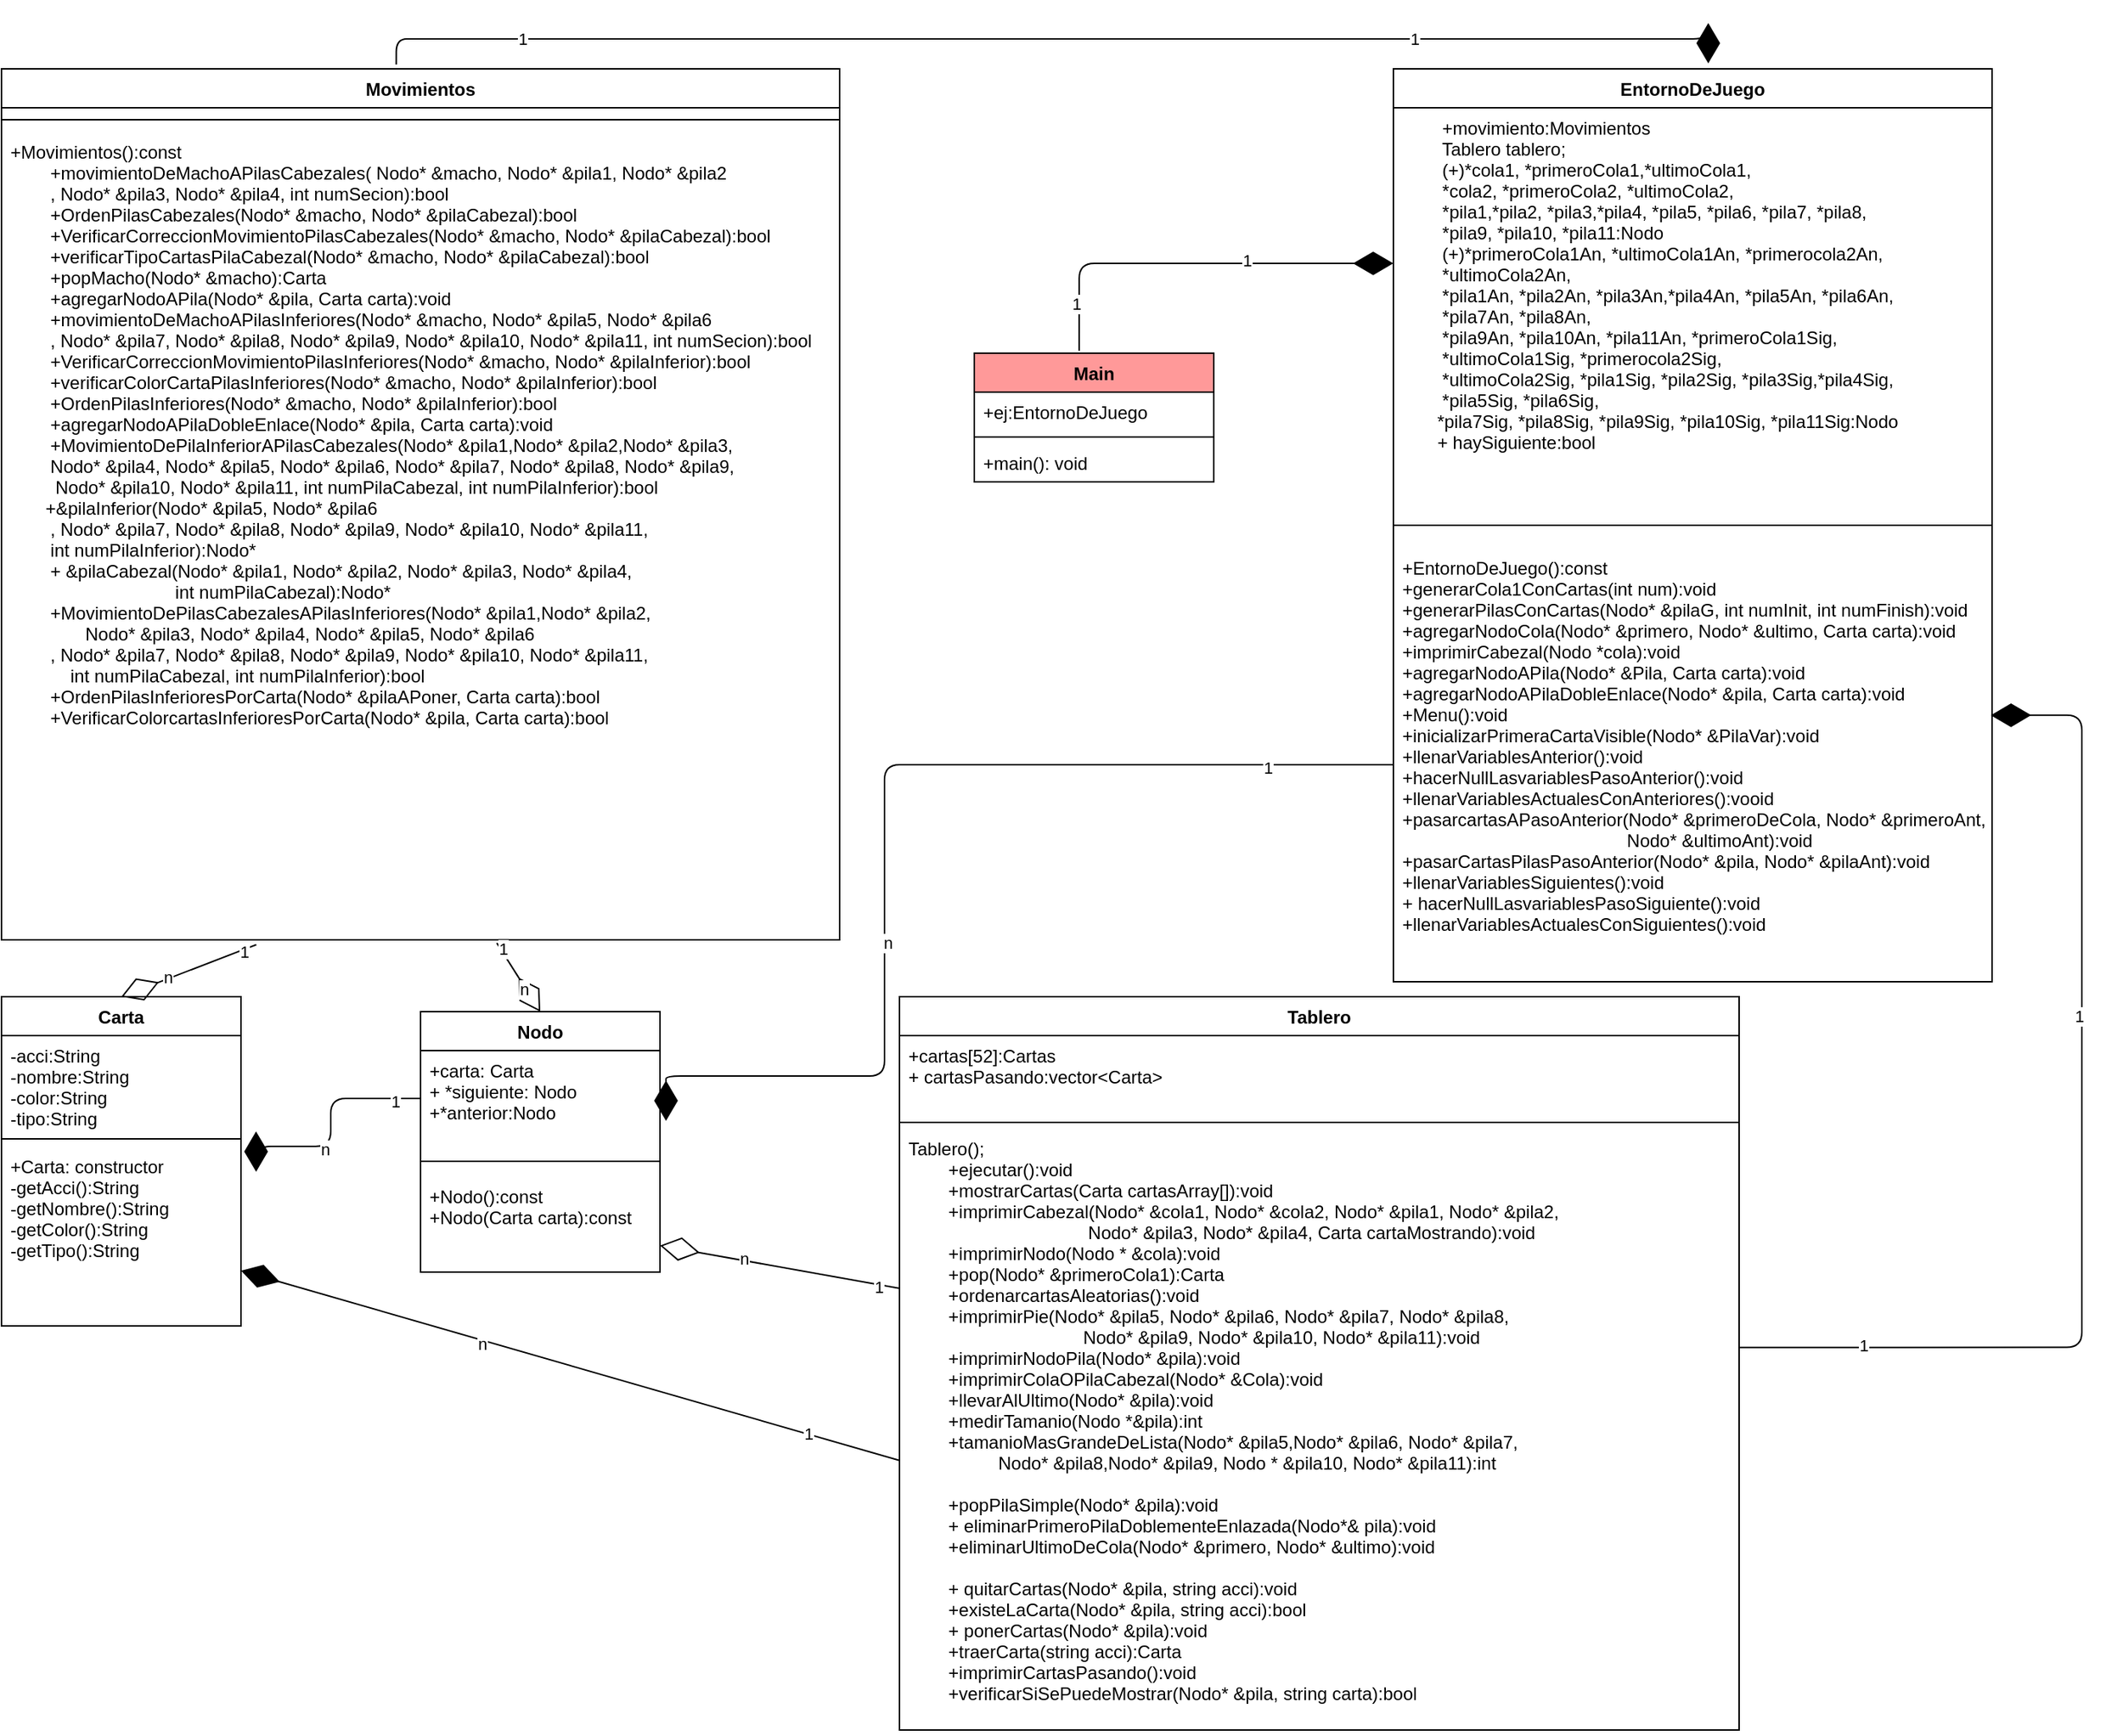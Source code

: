 <mxfile version="13.9.9" type="device"><diagram id="C5RBs43oDa-KdzZeNtuy" name="Page-1"><mxGraphModel dx="1673" dy="967" grid="1" gridSize="10" guides="1" tooltips="1" connect="1" arrows="1" fold="1" page="1" pageScale="1" pageWidth="827" pageHeight="1169" math="0" shadow="0"><root><mxCell id="WIyWlLk6GJQsqaUBKTNV-0"/><mxCell id="WIyWlLk6GJQsqaUBKTNV-1" parent="WIyWlLk6GJQsqaUBKTNV-0"/><mxCell id="x6oWoyoot9F923T2X3vi-0" value="Main" style="swimlane;fontStyle=1;align=center;verticalAlign=top;childLayout=stackLayout;horizontal=1;startSize=26;horizontalStack=0;resizeParent=1;resizeParentMax=0;resizeLast=0;collapsible=1;marginBottom=0;fillColor=#FF9999;" parent="WIyWlLk6GJQsqaUBKTNV-1" vertex="1"><mxGeometry x="770" y="240" width="160" height="86" as="geometry"/></mxCell><mxCell id="x6oWoyoot9F923T2X3vi-1" value="+ej:EntornoDeJuego" style="text;strokeColor=none;fillColor=none;align=left;verticalAlign=top;spacingLeft=4;spacingRight=4;overflow=hidden;rotatable=0;points=[[0,0.5],[1,0.5]];portConstraint=eastwest;" parent="x6oWoyoot9F923T2X3vi-0" vertex="1"><mxGeometry y="26" width="160" height="26" as="geometry"/></mxCell><mxCell id="x6oWoyoot9F923T2X3vi-2" value="" style="line;strokeWidth=1;fillColor=none;align=left;verticalAlign=middle;spacingTop=-1;spacingLeft=3;spacingRight=3;rotatable=0;labelPosition=right;points=[];portConstraint=eastwest;" parent="x6oWoyoot9F923T2X3vi-0" vertex="1"><mxGeometry y="52" width="160" height="8" as="geometry"/></mxCell><mxCell id="x6oWoyoot9F923T2X3vi-3" value="+main(): void" style="text;strokeColor=none;fillColor=none;align=left;verticalAlign=top;spacingLeft=4;spacingRight=4;overflow=hidden;rotatable=0;points=[[0,0.5],[1,0.5]];portConstraint=eastwest;" parent="x6oWoyoot9F923T2X3vi-0" vertex="1"><mxGeometry y="60" width="160" height="26" as="geometry"/></mxCell><mxCell id="x6oWoyoot9F923T2X3vi-4" value="Tablero" style="swimlane;fontStyle=1;align=center;verticalAlign=top;childLayout=stackLayout;horizontal=1;startSize=26;horizontalStack=0;resizeParent=1;resizeParentMax=0;resizeLast=0;collapsible=1;marginBottom=0;" parent="WIyWlLk6GJQsqaUBKTNV-1" vertex="1"><mxGeometry x="720" y="670" width="561" height="490" as="geometry"/></mxCell><mxCell id="x6oWoyoot9F923T2X3vi-5" value="+cartas[52]:Cartas&#10;+ cartasPasando:vector&lt;Carta&gt;" style="text;strokeColor=none;fillColor=none;align=left;verticalAlign=top;spacingLeft=4;spacingRight=4;overflow=hidden;rotatable=0;points=[[0,0.5],[1,0.5]];portConstraint=eastwest;" parent="x6oWoyoot9F923T2X3vi-4" vertex="1"><mxGeometry y="26" width="561" height="54" as="geometry"/></mxCell><mxCell id="x6oWoyoot9F923T2X3vi-6" value="" style="line;strokeWidth=1;fillColor=none;align=left;verticalAlign=middle;spacingTop=-1;spacingLeft=3;spacingRight=3;rotatable=0;labelPosition=right;points=[];portConstraint=eastwest;" parent="x6oWoyoot9F923T2X3vi-4" vertex="1"><mxGeometry y="80" width="561" height="8" as="geometry"/></mxCell><mxCell id="x6oWoyoot9F923T2X3vi-7" value="Tablero();&#10;        +ejecutar():void&#10;        +mostrarCartas(Carta cartasArray[]):void&#10;        +imprimirCabezal(Nodo* &amp;cola1, Nodo* &amp;cola2, Nodo* &amp;pila1, Nodo* &amp;pila2, &#10;                                    Nodo* &amp;pila3, Nodo* &amp;pila4, Carta cartaMostrando):void&#10;        +imprimirNodo(Nodo * &amp;cola):void&#10;        +pop(Nodo* &amp;primeroCola1):Carta&#10;        +ordenarcartasAleatorias():void&#10;        +imprimirPie(Nodo* &amp;pila5, Nodo* &amp;pila6, Nodo* &amp;pila7, Nodo* &amp;pila8, &#10;                                   Nodo* &amp;pila9, Nodo* &amp;pila10, Nodo* &amp;pila11):void&#10;        +imprimirNodoPila(Nodo* &amp;pila):void&#10;        +imprimirColaOPilaCabezal(Nodo* &amp;Cola):void&#10;        +llevarAlUltimo(Nodo* &amp;pila):void&#10;        +medirTamanio(Nodo *&amp;pila):int&#10;        +tamanioMasGrandeDeLista(Nodo* &amp;pila5,Nodo* &amp;pila6, Nodo* &amp;pila7, &#10;                  Nodo* &amp;pila8,Nodo* &amp;pila9, Nodo * &amp;pila10, Nodo* &amp;pila11):int&#10;        &#10;        +popPilaSimple(Nodo* &amp;pila):void&#10;        + eliminarPrimeroPilaDoblementeEnlazada(Nodo*&amp; pila):void&#10;        +eliminarUltimoDeCola(Nodo* &amp;primero, Nodo* &amp;ultimo):void&#10;&#10;        + quitarCartas(Nodo* &amp;pila, string acci):void&#10;        +existeLaCarta(Nodo* &amp;pila, string acci):bool&#10;        + ponerCartas(Nodo* &amp;pila):void&#10;        +traerCarta(string acci):Carta&#10;        +imprimirCartasPasando():void&#10;        +verificarSiSePuedeMostrar(Nodo* &amp;pila, string carta):bool" style="text;strokeColor=none;fillColor=none;align=left;verticalAlign=top;spacingLeft=4;spacingRight=4;overflow=hidden;rotatable=0;points=[[0,0.5],[1,0.5]];portConstraint=eastwest;" parent="x6oWoyoot9F923T2X3vi-4" vertex="1"><mxGeometry y="88" width="561" height="402" as="geometry"/></mxCell><mxCell id="981tE4igqkJsQbnCJtoW-1" value="Nodo" style="swimlane;fontStyle=1;align=center;verticalAlign=top;childLayout=stackLayout;horizontal=1;startSize=26;horizontalStack=0;resizeParent=1;resizeParentMax=0;resizeLast=0;collapsible=1;marginBottom=0;" vertex="1" parent="WIyWlLk6GJQsqaUBKTNV-1"><mxGeometry x="400" y="680" width="160" height="174" as="geometry"/></mxCell><mxCell id="981tE4igqkJsQbnCJtoW-2" value="+carta: Carta&#10;+ *siguiente: Nodo&#10;+*anterior:Nodo" style="text;strokeColor=none;fillColor=none;align=left;verticalAlign=top;spacingLeft=4;spacingRight=4;overflow=hidden;rotatable=0;points=[[0,0.5],[1,0.5]];portConstraint=eastwest;" vertex="1" parent="981tE4igqkJsQbnCJtoW-1"><mxGeometry y="26" width="160" height="64" as="geometry"/></mxCell><mxCell id="981tE4igqkJsQbnCJtoW-3" value="" style="line;strokeWidth=1;fillColor=none;align=left;verticalAlign=middle;spacingTop=-1;spacingLeft=3;spacingRight=3;rotatable=0;labelPosition=right;points=[];portConstraint=eastwest;" vertex="1" parent="981tE4igqkJsQbnCJtoW-1"><mxGeometry y="90" width="160" height="20" as="geometry"/></mxCell><mxCell id="981tE4igqkJsQbnCJtoW-5" value="+Nodo():const&#10;+Nodo(Carta carta):const" style="text;strokeColor=none;fillColor=none;align=left;verticalAlign=top;spacingLeft=4;spacingRight=4;overflow=hidden;rotatable=0;points=[[0,0.5],[1,0.5]];portConstraint=eastwest;" vertex="1" parent="981tE4igqkJsQbnCJtoW-1"><mxGeometry y="110" width="160" height="64" as="geometry"/></mxCell><mxCell id="981tE4igqkJsQbnCJtoW-6" value="Carta" style="swimlane;fontStyle=1;align=center;verticalAlign=top;childLayout=stackLayout;horizontal=1;startSize=26;horizontalStack=0;resizeParent=1;resizeParentMax=0;resizeLast=0;collapsible=1;marginBottom=0;" vertex="1" parent="WIyWlLk6GJQsqaUBKTNV-1"><mxGeometry x="120" y="670" width="160" height="220" as="geometry"/></mxCell><mxCell id="981tE4igqkJsQbnCJtoW-7" value="-acci:String&#10;-nombre:String&#10;-color:String&#10;-tipo:String" style="text;strokeColor=none;fillColor=none;align=left;verticalAlign=top;spacingLeft=4;spacingRight=4;overflow=hidden;rotatable=0;points=[[0,0.5],[1,0.5]];portConstraint=eastwest;" vertex="1" parent="981tE4igqkJsQbnCJtoW-6"><mxGeometry y="26" width="160" height="64" as="geometry"/></mxCell><mxCell id="981tE4igqkJsQbnCJtoW-8" value="" style="line;strokeWidth=1;fillColor=none;align=left;verticalAlign=middle;spacingTop=-1;spacingLeft=3;spacingRight=3;rotatable=0;labelPosition=right;points=[];portConstraint=eastwest;" vertex="1" parent="981tE4igqkJsQbnCJtoW-6"><mxGeometry y="90" width="160" height="10" as="geometry"/></mxCell><mxCell id="981tE4igqkJsQbnCJtoW-9" value="+Carta: constructor&#10;-getAcci():String&#10;-getNombre():String&#10;-getColor():String&#10;-getTipo():String" style="text;strokeColor=none;fillColor=none;align=left;verticalAlign=top;spacingLeft=4;spacingRight=4;overflow=hidden;rotatable=0;points=[[0,0.5],[1,0.5]];portConstraint=eastwest;" vertex="1" parent="981tE4igqkJsQbnCJtoW-6"><mxGeometry y="100" width="160" height="120" as="geometry"/></mxCell><mxCell id="981tE4igqkJsQbnCJtoW-10" value="" style="endArrow=diamondThin;endFill=1;endSize=24;html=1;entryX=1.063;entryY=1;entryDx=0;entryDy=0;entryPerimeter=0;edgeStyle=orthogonalEdgeStyle;" edge="1" parent="WIyWlLk6GJQsqaUBKTNV-1" source="981tE4igqkJsQbnCJtoW-2" target="981tE4igqkJsQbnCJtoW-7"><mxGeometry width="160" relative="1" as="geometry"><mxPoint x="1140" y="990" as="sourcePoint"/><mxPoint x="1310" y="990" as="targetPoint"/></mxGeometry></mxCell><mxCell id="981tE4igqkJsQbnCJtoW-11" value="1" style="edgeLabel;html=1;align=center;verticalAlign=middle;resizable=0;points=[];" vertex="1" connectable="0" parent="981tE4igqkJsQbnCJtoW-10"><mxGeometry x="-0.767" y="2" relative="1" as="geometry"><mxPoint as="offset"/></mxGeometry></mxCell><mxCell id="981tE4igqkJsQbnCJtoW-12" value="n" style="edgeLabel;html=1;align=center;verticalAlign=middle;resizable=0;points=[];" vertex="1" connectable="0" parent="981tE4igqkJsQbnCJtoW-10"><mxGeometry x="0.266" y="2" relative="1" as="geometry"><mxPoint as="offset"/></mxGeometry></mxCell><mxCell id="981tE4igqkJsQbnCJtoW-13" value="EntornoDeJuego" style="swimlane;fontStyle=1;align=center;verticalAlign=top;childLayout=stackLayout;horizontal=1;startSize=26;horizontalStack=0;resizeParent=1;resizeParentMax=0;resizeLast=0;collapsible=1;marginBottom=0;" vertex="1" parent="WIyWlLk6GJQsqaUBKTNV-1"><mxGeometry x="1050" y="50" width="400" height="610" as="geometry"/></mxCell><mxCell id="981tE4igqkJsQbnCJtoW-14" value="        +movimiento:Movimientos &#10;        Tablero tablero;&#10;        (+)*cola1, *primeroCola1,*ultimoCola1,&#10;        *cola2, *primeroCola2, *ultimoCola2,&#10;        *pila1,*pila2, *pila3,*pila4, *pila5, *pila6, *pila7, *pila8, &#10;        *pila9, *pila10, *pila11:Nodo&#10;        (+)*primeroCola1An, *ultimoCola1An, *primerocola2An, &#10;        *ultimoCola2An,&#10;        *pila1An, *pila2An, *pila3An,*pila4An, *pila5An, *pila6An, &#10;        *pila7An, *pila8An, &#10;        *pila9An, *pila10An, *pila11An, *primeroCola1Sig, &#10;        *ultimoCola1Sig, *primerocola2Sig,&#10;        *ultimoCola2Sig, *pila1Sig, *pila2Sig, *pila3Sig,*pila4Sig, &#10;        *pila5Sig, *pila6Sig, &#10;       *pila7Sig, *pila8Sig, *pila9Sig, *pila10Sig, *pila11Sig:Nodo&#10;       + haySiguiente:bool" style="text;strokeColor=none;fillColor=none;align=left;verticalAlign=top;spacingLeft=4;spacingRight=4;overflow=hidden;rotatable=0;points=[[0,0.5],[1,0.5]];portConstraint=eastwest;" vertex="1" parent="981tE4igqkJsQbnCJtoW-13"><mxGeometry y="26" width="400" height="264" as="geometry"/></mxCell><mxCell id="981tE4igqkJsQbnCJtoW-15" value="" style="line;strokeWidth=1;fillColor=none;align=left;verticalAlign=middle;spacingTop=-1;spacingLeft=3;spacingRight=3;rotatable=0;labelPosition=right;points=[];portConstraint=eastwest;" vertex="1" parent="981tE4igqkJsQbnCJtoW-13"><mxGeometry y="290" width="400" height="30" as="geometry"/></mxCell><mxCell id="981tE4igqkJsQbnCJtoW-16" value="+EntornoDeJuego():const&#10;+generarCola1ConCartas(int num):void&#10;+generarPilasConCartas(Nodo* &amp;pilaG, int numInit, int numFinish):void&#10;+agregarNodoCola(Nodo* &amp;primero, Nodo* &amp;ultimo, Carta carta):void&#10;+imprimirCabezal(Nodo *cola):void&#10;+agregarNodoAPila(Nodo* &amp;Pila, Carta carta):void&#10;+agregarNodoAPilaDobleEnlace(Nodo* &amp;pila, Carta carta):void&#10;+Menu():void&#10;+inicializarPrimeraCartaVisible(Nodo* &amp;PilaVar):void&#10;+llenarVariablesAnterior():void&#10;+hacerNullLasvariablesPasoAnterior():void&#10;+llenarVariablesActualesConAnteriores():vooid&#10;+pasarcartasAPasoAnterior(Nodo* &amp;primeroDeCola, Nodo* &amp;primeroAnt, &#10;                                             Nodo* &amp;ultimoAnt):void&#10;+pasarCartasPilasPasoAnterior(Nodo* &amp;pila, Nodo* &amp;pilaAnt):void&#10;+llenarVariablesSiguientes():void&#10;+ hacerNullLasvariablesPasoSiguiente():void&#10;+llenarVariablesActualesConSiguientes():void&#10;            " style="text;strokeColor=none;fillColor=none;align=left;verticalAlign=top;spacingLeft=4;spacingRight=4;overflow=hidden;rotatable=0;points=[[0,0.5],[1,0.5]];portConstraint=eastwest;" vertex="1" parent="981tE4igqkJsQbnCJtoW-13"><mxGeometry y="320" width="400" height="290" as="geometry"/></mxCell><mxCell id="981tE4igqkJsQbnCJtoW-17" value="Movimientos" style="swimlane;fontStyle=1;align=center;verticalAlign=top;childLayout=stackLayout;horizontal=1;startSize=26;horizontalStack=0;resizeParent=1;resizeParentMax=0;resizeLast=0;collapsible=1;marginBottom=0;" vertex="1" parent="WIyWlLk6GJQsqaUBKTNV-1"><mxGeometry x="120" y="50" width="560" height="582" as="geometry"/></mxCell><mxCell id="981tE4igqkJsQbnCJtoW-19" value="" style="line;strokeWidth=1;fillColor=none;align=left;verticalAlign=middle;spacingTop=-1;spacingLeft=3;spacingRight=3;rotatable=0;labelPosition=right;points=[];portConstraint=eastwest;" vertex="1" parent="981tE4igqkJsQbnCJtoW-17"><mxGeometry y="26" width="560" height="16" as="geometry"/></mxCell><mxCell id="981tE4igqkJsQbnCJtoW-20" value="+Movimientos():const&#10;        +movimientoDeMachoAPilasCabezales( Nodo* &amp;macho, Nodo* &amp;pila1, Nodo* &amp;pila2&#10;        , Nodo* &amp;pila3, Nodo* &amp;pila4, int numSecion):bool&#10;        +OrdenPilasCabezales(Nodo* &amp;macho, Nodo* &amp;pilaCabezal):bool&#10;        +VerificarCorreccionMovimientoPilasCabezales(Nodo* &amp;macho, Nodo* &amp;pilaCabezal):bool&#10;        +verificarTipoCartasPilaCabezal(Nodo* &amp;macho, Nodo* &amp;pilaCabezal):bool &#10;        +popMacho(Nodo* &amp;macho):Carta         &#10;        +agregarNodoAPila(Nodo* &amp;pila, Carta carta):void&#10;        +movimientoDeMachoAPilasInferiores(Nodo* &amp;macho, Nodo* &amp;pila5, Nodo* &amp;pila6&#10;        , Nodo* &amp;pila7, Nodo* &amp;pila8, Nodo* &amp;pila9, Nodo* &amp;pila10, Nodo* &amp;pila11, int numSecion):bool&#10;        +VerificarCorreccionMovimientoPilasInferiores(Nodo* &amp;macho, Nodo* &amp;pilaInferior):bool&#10;        +verificarColorCartaPilasInferiores(Nodo* &amp;macho, Nodo* &amp;pilaInferior):bool&#10;        +OrdenPilasInferiores(Nodo* &amp;macho, Nodo* &amp;pilaInferior):bool&#10;        +agregarNodoAPilaDobleEnlace(Nodo* &amp;pila, Carta carta):void&#10;        +MovimientoDePilaInferiorAPilasCabezales(Nodo* &amp;pila1,Nodo* &amp;pila2,Nodo* &amp;pila3, &#10;        Nodo* &amp;pila4, Nodo* &amp;pila5, Nodo* &amp;pila6, Nodo* &amp;pila7, Nodo* &amp;pila8, Nodo* &amp;pila9, &#10;         Nodo* &amp;pila10, Nodo* &amp;pila11, int numPilaCabezal, int numPilaInferior):bool&#10;       +&amp;pilaInferior(Nodo* &amp;pila5, Nodo* &amp;pila6&#10;        , Nodo* &amp;pila7, Nodo* &amp;pila8, Nodo* &amp;pila9, Nodo* &amp;pila10, Nodo* &amp;pila11, &#10;        int numPilaInferior):Nodo*&#10;        + &amp;pilaCabezal(Nodo* &amp;pila1, Nodo* &amp;pila2, Nodo* &amp;pila3, Nodo* &amp;pila4,&#10;                                 int numPilaCabezal):Nodo*&#10;        +MovimientoDePilasCabezalesAPilasInferiores(Nodo* &amp;pila1,Nodo* &amp;pila2,&#10;               Nodo* &amp;pila3, Nodo* &amp;pila4, Nodo* &amp;pila5, Nodo* &amp;pila6&#10;        , Nodo* &amp;pila7, Nodo* &amp;pila8, Nodo* &amp;pila9, Nodo* &amp;pila10, Nodo* &amp;pila11,&#10;            int numPilaCabezal, int numPilaInferior):bool&#10;        +OrdenPilasInferioresPorCarta(Nodo* &amp;pilaAPoner, Carta carta):bool&#10;        +VerificarColorcartasInferioresPorCarta(Nodo* &amp;pila, Carta carta):bool" style="text;strokeColor=none;fillColor=none;align=left;verticalAlign=top;spacingLeft=4;spacingRight=4;overflow=hidden;rotatable=0;points=[[0,0.5],[1,0.5]];portConstraint=eastwest;" vertex="1" parent="981tE4igqkJsQbnCJtoW-17"><mxGeometry y="42" width="560" height="540" as="geometry"/></mxCell><mxCell id="981tE4igqkJsQbnCJtoW-21" value="" style="endArrow=diamondThin;endFill=1;endSize=24;html=1;edgeStyle=orthogonalEdgeStyle;exitX=0.471;exitY=-0.005;exitDx=0;exitDy=0;exitPerimeter=0;entryX=0.526;entryY=-0.006;entryDx=0;entryDy=0;entryPerimeter=0;" edge="1" parent="WIyWlLk6GJQsqaUBKTNV-1" source="981tE4igqkJsQbnCJtoW-17" target="981tE4igqkJsQbnCJtoW-13"><mxGeometry width="160" relative="1" as="geometry"><mxPoint x="699.997" y="120" as="sourcePoint"/><mxPoint x="1180" y="160" as="targetPoint"/><Array as="points"><mxPoint x="398" y="30"/><mxPoint x="1180" y="30"/></Array></mxGeometry></mxCell><mxCell id="981tE4igqkJsQbnCJtoW-22" value="1" style="edgeLabel;html=1;align=center;verticalAlign=middle;resizable=0;points=[];" vertex="1" connectable="0" parent="981tE4igqkJsQbnCJtoW-21"><mxGeometry x="-0.767" y="2" relative="1" as="geometry"><mxPoint x="-5.08" y="2" as="offset"/></mxGeometry></mxCell><mxCell id="981tE4igqkJsQbnCJtoW-23" value="1" style="edgeLabel;html=1;align=center;verticalAlign=middle;resizable=0;points=[];" vertex="1" connectable="0" parent="981tE4igqkJsQbnCJtoW-21"><mxGeometry x="0.266" y="2" relative="1" as="geometry"><mxPoint x="120.89" y="2" as="offset"/></mxGeometry></mxCell><mxCell id="981tE4igqkJsQbnCJtoW-24" value="" style="endArrow=diamondThin;endFill=1;endSize=24;html=1;edgeStyle=orthogonalEdgeStyle;exitX=0.999;exitY=0.364;exitDx=0;exitDy=0;exitPerimeter=0;entryX=0.998;entryY=0.386;entryDx=0;entryDy=0;entryPerimeter=0;" edge="1" parent="WIyWlLk6GJQsqaUBKTNV-1" source="x6oWoyoot9F923T2X3vi-7" target="981tE4igqkJsQbnCJtoW-16"><mxGeometry width="160" relative="1" as="geometry"><mxPoint x="629.997" y="1050" as="sourcePoint"/><mxPoint x="841.18" y="1189.59" as="targetPoint"/><Array as="points"><mxPoint x="1510" y="904"/><mxPoint x="1510" y="482"/></Array></mxGeometry></mxCell><mxCell id="981tE4igqkJsQbnCJtoW-25" value="1" style="edgeLabel;html=1;align=center;verticalAlign=middle;resizable=0;points=[];" vertex="1" connectable="0" parent="981tE4igqkJsQbnCJtoW-24"><mxGeometry x="-0.767" y="2" relative="1" as="geometry"><mxPoint as="offset"/></mxGeometry></mxCell><mxCell id="981tE4igqkJsQbnCJtoW-26" value="1" style="edgeLabel;html=1;align=center;verticalAlign=middle;resizable=0;points=[];" vertex="1" connectable="0" parent="981tE4igqkJsQbnCJtoW-24"><mxGeometry x="0.266" y="2" relative="1" as="geometry"><mxPoint as="offset"/></mxGeometry></mxCell><mxCell id="981tE4igqkJsQbnCJtoW-28" value="" style="endArrow=diamondThin;endFill=1;endSize=24;html=1;entryX=1.025;entryY=0.734;entryDx=0;entryDy=0;entryPerimeter=0;edgeStyle=orthogonalEdgeStyle;" edge="1" parent="WIyWlLk6GJQsqaUBKTNV-1" source="981tE4igqkJsQbnCJtoW-16" target="981tE4igqkJsQbnCJtoW-2"><mxGeometry width="160" relative="1" as="geometry"><mxPoint x="873.94" y="880.94" as="sourcePoint"/><mxPoint x="694" y="960" as="targetPoint"/><Array as="points"><mxPoint x="710" y="515"/><mxPoint x="710" y="723"/></Array></mxGeometry></mxCell><mxCell id="981tE4igqkJsQbnCJtoW-29" value="1" style="edgeLabel;html=1;align=center;verticalAlign=middle;resizable=0;points=[];" vertex="1" connectable="0" parent="981tE4igqkJsQbnCJtoW-28"><mxGeometry x="-0.767" y="2" relative="1" as="geometry"><mxPoint as="offset"/></mxGeometry></mxCell><mxCell id="981tE4igqkJsQbnCJtoW-30" value="n" style="edgeLabel;html=1;align=center;verticalAlign=middle;resizable=0;points=[];" vertex="1" connectable="0" parent="981tE4igqkJsQbnCJtoW-28"><mxGeometry x="0.266" y="2" relative="1" as="geometry"><mxPoint as="offset"/></mxGeometry></mxCell><mxCell id="981tE4igqkJsQbnCJtoW-31" value="" style="endArrow=diamondThin;endFill=1;endSize=24;html=1;exitX=0;exitY=0.552;exitDx=0;exitDy=0;exitPerimeter=0;" edge="1" parent="WIyWlLk6GJQsqaUBKTNV-1" source="x6oWoyoot9F923T2X3vi-7" target="981tE4igqkJsQbnCJtoW-9"><mxGeometry width="160" relative="1" as="geometry"><mxPoint x="389.94" y="1010.94" as="sourcePoint"/><mxPoint x="210.02" y="1019.94" as="targetPoint"/></mxGeometry></mxCell><mxCell id="981tE4igqkJsQbnCJtoW-32" value="1" style="edgeLabel;html=1;align=center;verticalAlign=middle;resizable=0;points=[];" vertex="1" connectable="0" parent="981tE4igqkJsQbnCJtoW-31"><mxGeometry x="-0.767" y="2" relative="1" as="geometry"><mxPoint x="-8.85" y="-5.01" as="offset"/></mxGeometry></mxCell><mxCell id="981tE4igqkJsQbnCJtoW-33" value="n" style="edgeLabel;html=1;align=center;verticalAlign=middle;resizable=0;points=[];" vertex="1" connectable="0" parent="981tE4igqkJsQbnCJtoW-31"><mxGeometry x="0.266" y="2" relative="1" as="geometry"><mxPoint as="offset"/></mxGeometry></mxCell><mxCell id="981tE4igqkJsQbnCJtoW-34" value="" style="endArrow=diamondThin;endFill=0;endSize=24;html=1;" edge="1" parent="WIyWlLk6GJQsqaUBKTNV-1" source="x6oWoyoot9F923T2X3vi-4" target="981tE4igqkJsQbnCJtoW-5"><mxGeometry width="160" relative="1" as="geometry"><mxPoint x="460.0" y="949.998" as="sourcePoint"/><mxPoint x="612.72" y="1034.57" as="targetPoint"/></mxGeometry></mxCell><mxCell id="981tE4igqkJsQbnCJtoW-35" value="1" style="edgeLabel;html=1;align=center;verticalAlign=middle;resizable=0;points=[];" vertex="1" connectable="0" parent="981tE4igqkJsQbnCJtoW-34"><mxGeometry x="-0.819" y="1" relative="1" as="geometry"><mxPoint as="offset"/></mxGeometry></mxCell><mxCell id="981tE4igqkJsQbnCJtoW-36" value="n" style="edgeLabel;html=1;align=center;verticalAlign=middle;resizable=0;points=[];" vertex="1" connectable="0" parent="981tE4igqkJsQbnCJtoW-34"><mxGeometry x="0.311" y="-1" relative="1" as="geometry"><mxPoint as="offset"/></mxGeometry></mxCell><mxCell id="981tE4igqkJsQbnCJtoW-37" value="" style="endArrow=diamondThin;endFill=0;endSize=24;html=1;entryX=0.5;entryY=0;entryDx=0;entryDy=0;exitX=0.304;exitY=1.006;exitDx=0;exitDy=0;exitPerimeter=0;" edge="1" parent="WIyWlLk6GJQsqaUBKTNV-1" source="981tE4igqkJsQbnCJtoW-20" target="981tE4igqkJsQbnCJtoW-6"><mxGeometry width="160" relative="1" as="geometry"><mxPoint x="328" y="670" as="sourcePoint"/><mxPoint x="396.5" y="694" as="targetPoint"/></mxGeometry></mxCell><mxCell id="981tE4igqkJsQbnCJtoW-38" value="1" style="edgeLabel;html=1;align=center;verticalAlign=middle;resizable=0;points=[];" vertex="1" connectable="0" parent="981tE4igqkJsQbnCJtoW-37"><mxGeometry x="-0.819" y="1" relative="1" as="geometry"><mxPoint as="offset"/></mxGeometry></mxCell><mxCell id="981tE4igqkJsQbnCJtoW-39" value="n" style="edgeLabel;html=1;align=center;verticalAlign=middle;resizable=0;points=[];" vertex="1" connectable="0" parent="981tE4igqkJsQbnCJtoW-37"><mxGeometry x="0.311" y="-1" relative="1" as="geometry"><mxPoint as="offset"/></mxGeometry></mxCell><mxCell id="981tE4igqkJsQbnCJtoW-40" value="" style="endArrow=diamondThin;endFill=0;endSize=24;html=1;entryX=0.5;entryY=0;entryDx=0;entryDy=0;exitX=0.591;exitY=1.004;exitDx=0;exitDy=0;exitPerimeter=0;" edge="1" parent="WIyWlLk6GJQsqaUBKTNV-1" source="981tE4igqkJsQbnCJtoW-20" target="981tE4igqkJsQbnCJtoW-1"><mxGeometry width="160" relative="1" as="geometry"><mxPoint x="300.24" y="685.24" as="sourcePoint"/><mxPoint x="210" y="770" as="targetPoint"/></mxGeometry></mxCell><mxCell id="981tE4igqkJsQbnCJtoW-41" value="1" style="edgeLabel;html=1;align=center;verticalAlign=middle;resizable=0;points=[];" vertex="1" connectable="0" parent="981tE4igqkJsQbnCJtoW-40"><mxGeometry x="-0.819" y="1" relative="1" as="geometry"><mxPoint as="offset"/></mxGeometry></mxCell><mxCell id="981tE4igqkJsQbnCJtoW-42" value="n" style="edgeLabel;html=1;align=center;verticalAlign=middle;resizable=0;points=[];" vertex="1" connectable="0" parent="981tE4igqkJsQbnCJtoW-40"><mxGeometry x="0.311" y="-1" relative="1" as="geometry"><mxPoint as="offset"/></mxGeometry></mxCell><mxCell id="981tE4igqkJsQbnCJtoW-43" value="" style="endArrow=diamondThin;endFill=1;endSize=24;html=1;exitX=0.438;exitY=-0.019;exitDx=0;exitDy=0;exitPerimeter=0;edgeStyle=orthogonalEdgeStyle;" edge="1" parent="WIyWlLk6GJQsqaUBKTNV-1" source="x6oWoyoot9F923T2X3vi-0" target="981tE4igqkJsQbnCJtoW-14"><mxGeometry width="160" relative="1" as="geometry"><mxPoint x="1346" y="449.998" as="sourcePoint"/><mxPoint x="1210.0" y="522.036" as="targetPoint"/><Array as="points"><mxPoint x="840" y="180"/></Array></mxGeometry></mxCell><mxCell id="981tE4igqkJsQbnCJtoW-44" value="1" style="edgeLabel;html=1;align=center;verticalAlign=middle;resizable=0;points=[];" vertex="1" connectable="0" parent="981tE4igqkJsQbnCJtoW-43"><mxGeometry x="-0.767" y="2" relative="1" as="geometry"><mxPoint as="offset"/></mxGeometry></mxCell><mxCell id="981tE4igqkJsQbnCJtoW-45" value="1" style="edgeLabel;html=1;align=center;verticalAlign=middle;resizable=0;points=[];" vertex="1" connectable="0" parent="981tE4igqkJsQbnCJtoW-43"><mxGeometry x="0.266" y="2" relative="1" as="geometry"><mxPoint as="offset"/></mxGeometry></mxCell></root></mxGraphModel></diagram></mxfile>